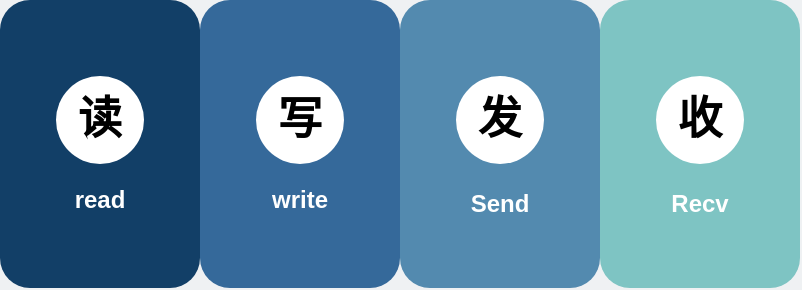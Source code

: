 <mxfile version="20.6.0" type="github"><diagram id="3228e29e-7158-1315-38df-8450db1d8a1d" name="Page-1"><mxGraphModel dx="925" dy="482" grid="0" gridSize="10" guides="1" tooltips="1" connect="1" arrows="1" fold="1" page="1" pageScale="1" pageWidth="600" pageHeight="250" background="#EFF1F3" math="0" shadow="0"><root><mxCell id="0"/><mxCell id="1" parent="0"/><mxCell id="I8ODeFikB3_Pxrsl2uY8-1" value="" style="rounded=1;whiteSpace=wrap;html=1;fillColor=#123F67;strokeColor=none;" parent="1" vertex="1"><mxGeometry x="100" y="53" width="100" height="144" as="geometry"/></mxCell><mxCell id="I8ODeFikB3_Pxrsl2uY8-2" value="&lt;font style=&quot;font-size: 22px&quot;&gt;&lt;b&gt;读&lt;/b&gt;&lt;/font&gt;" style="ellipse;whiteSpace=wrap;html=1;aspect=fixed;fillColor=#FFFFFF;strokeColor=none;" parent="1" vertex="1"><mxGeometry x="128" y="91" width="44" height="44" as="geometry"/></mxCell><mxCell id="I8ODeFikB3_Pxrsl2uY8-3" value="&lt;font color=&quot;#ffffff&quot;&gt;&lt;b&gt;read&lt;/b&gt;&lt;/font&gt;" style="text;html=1;strokeColor=none;fillColor=none;align=center;verticalAlign=middle;whiteSpace=wrap;rounded=0;" parent="1" vertex="1"><mxGeometry x="120" y="137.5" width="60" height="30" as="geometry"/></mxCell><mxCell id="I8ODeFikB3_Pxrsl2uY8-4" value="" style="rounded=1;whiteSpace=wrap;html=1;fillColor=#35699A;strokeColor=none;" parent="1" vertex="1"><mxGeometry x="200" y="53" width="100" height="144" as="geometry"/></mxCell><mxCell id="I8ODeFikB3_Pxrsl2uY8-5" value="&lt;font style=&quot;font-size: 22px&quot;&gt;&lt;b&gt;写&lt;/b&gt;&lt;/font&gt;" style="ellipse;whiteSpace=wrap;html=1;aspect=fixed;fillColor=#FFFFFF;strokeColor=none;" parent="1" vertex="1"><mxGeometry x="228" y="91" width="44" height="44" as="geometry"/></mxCell><mxCell id="I8ODeFikB3_Pxrsl2uY8-6" value="&lt;font color=&quot;#ffffff&quot;&gt;&lt;b&gt;write&lt;/b&gt;&lt;/font&gt;" style="text;html=1;strokeColor=none;fillColor=none;align=center;verticalAlign=middle;whiteSpace=wrap;rounded=0;" parent="1" vertex="1"><mxGeometry x="220" y="137.5" width="60" height="30" as="geometry"/></mxCell><mxCell id="I8ODeFikB3_Pxrsl2uY8-7" value="" style="rounded=1;whiteSpace=wrap;html=1;fillColor=#538AAF;strokeColor=none;" parent="1" vertex="1"><mxGeometry x="300" y="53" width="100" height="144" as="geometry"/></mxCell><mxCell id="I8ODeFikB3_Pxrsl2uY8-8" value="&lt;font style=&quot;font-size: 22px&quot;&gt;&lt;b&gt;发&lt;/b&gt;&lt;/font&gt;" style="ellipse;whiteSpace=wrap;html=1;aspect=fixed;fillColor=#FFFFFF;strokeColor=none;" parent="1" vertex="1"><mxGeometry x="328" y="91" width="44" height="44" as="geometry"/></mxCell><mxCell id="I8ODeFikB3_Pxrsl2uY8-9" value="&lt;font color=&quot;#ffffff&quot;&gt;&lt;b&gt;Send&lt;/b&gt;&lt;/font&gt;" style="text;html=1;strokeColor=none;fillColor=none;align=center;verticalAlign=middle;whiteSpace=wrap;rounded=0;" parent="1" vertex="1"><mxGeometry x="320" y="139.5" width="60" height="30" as="geometry"/></mxCell><mxCell id="I8ODeFikB3_Pxrsl2uY8-10" value="" style="rounded=1;whiteSpace=wrap;html=1;fillColor=#7EC4C3;strokeColor=none;" parent="1" vertex="1"><mxGeometry x="400" y="53" width="100" height="144" as="geometry"/></mxCell><mxCell id="I8ODeFikB3_Pxrsl2uY8-11" value="&lt;font style=&quot;font-size: 22px&quot;&gt;&lt;b&gt;收&lt;/b&gt;&lt;/font&gt;" style="ellipse;whiteSpace=wrap;html=1;aspect=fixed;fillColor=#FFFFFF;strokeColor=none;" parent="1" vertex="1"><mxGeometry x="428" y="91" width="44" height="44" as="geometry"/></mxCell><mxCell id="I8ODeFikB3_Pxrsl2uY8-12" value="&lt;font color=&quot;#ffffff&quot;&gt;&lt;b&gt;Recv&lt;/b&gt;&lt;/font&gt;" style="text;html=1;strokeColor=none;fillColor=none;align=center;verticalAlign=middle;whiteSpace=wrap;rounded=0;" parent="1" vertex="1"><mxGeometry x="420" y="139.5" width="60" height="30" as="geometry"/></mxCell></root></mxGraphModel></diagram></mxfile>